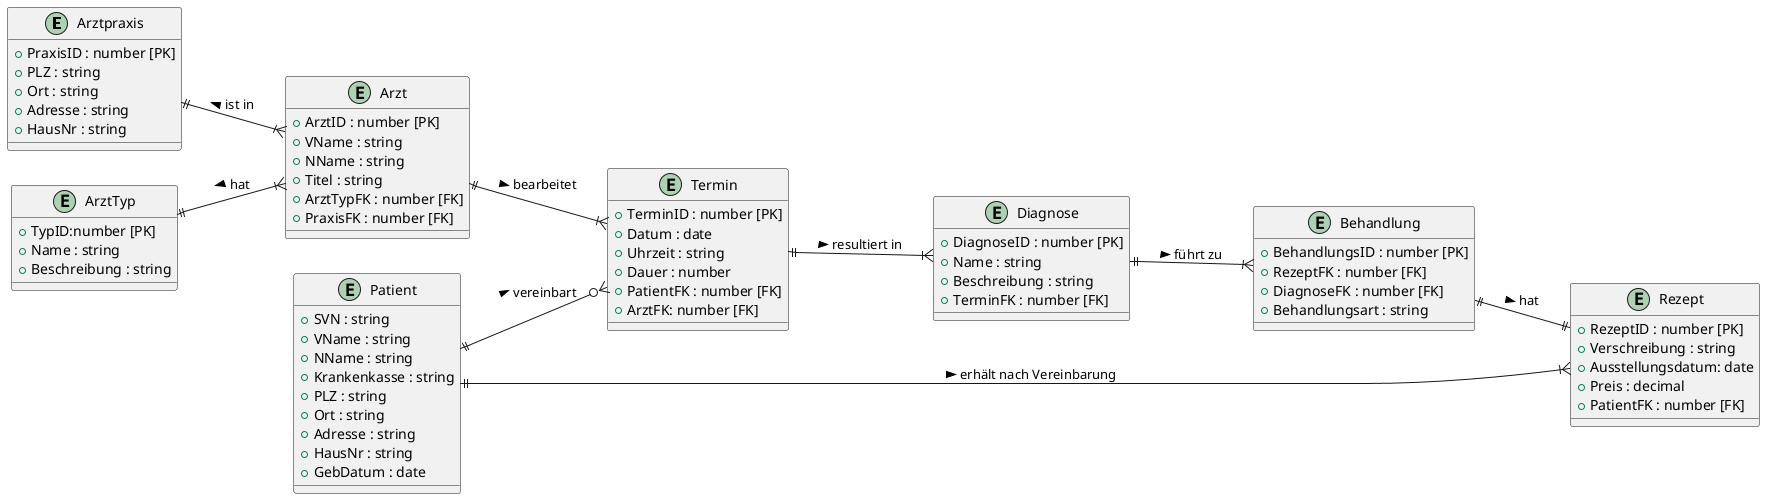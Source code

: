 @startuml
!define ENTITY entity
!define PK [PK]
!define FK [FK]

left to right direction

' Entities
ENTITY "Arztpraxis" as ArztPraxis {
  + PraxisID : number PK
  + PLZ : string
  + Ort : string
  + Adresse : string
  + HausNr : string
}

ENTITY "Arzt" as Arzt {
  + ArztID : number PK
  + VName : string
  + NName : string
  + Titel : string
  + ArztTypFK : number FK
  + PraxisFK : number FK
}

ENTITY "Patient" as Patient {
  + SVN : string
  + VName : string
  + NName : string
  + Krankenkasse : string
  + PLZ : string
  + Ort : string
  + Adresse : string
  + HausNr : string
  + GebDatum : date
}

ENTITY "Termin" as Termin {
  + TerminID : number PK
  + Datum : date
  + Uhrzeit : string
  + Dauer : number
  + PatientFK : number FK
  + ArztFK: number FK
}

ENTITY "Rezept" as Rezept {
  + RezeptID : number PK
  + Verschreibung : string
  + Ausstellungsdatum: date
  + Preis : decimal
  + PatientFK : number FK
}

ENTITY "Diagnose" as Diagnose {
  + DiagnoseID : number PK
  + Name : string
  + Beschreibung : string
  + TerminFK : number FK
}

ENTITY "ArztTyp" as ArztTyp {
  + TypID:number PK
  + Name : string
  + Beschreibung : string
}

ENTITY "Behandlung" as Behandlung {
    + BehandlungsID : number PK
    + RezeptFK : number FK
    + DiagnoseFK : number FK
    + Behandlungsart : string
}

' Relationships
Arzt        ||--|{ Termin       : bearbeitet >
ArztPraxis  ||--|{ Arzt         : ist in <
ArztTyp     ||--|{ Arzt         : hat <
Behandlung  ||--|| Rezept       : hat >
Diagnose    ||--|{ Behandlung   : führt zu >
Patient     ||--o{ Termin       : vereinbart >
Patient     ||--|{ Rezept       : erhält nach Vereinbarung >
Termin      ||--|{ Diagnose     : resultiert in >

@enduml